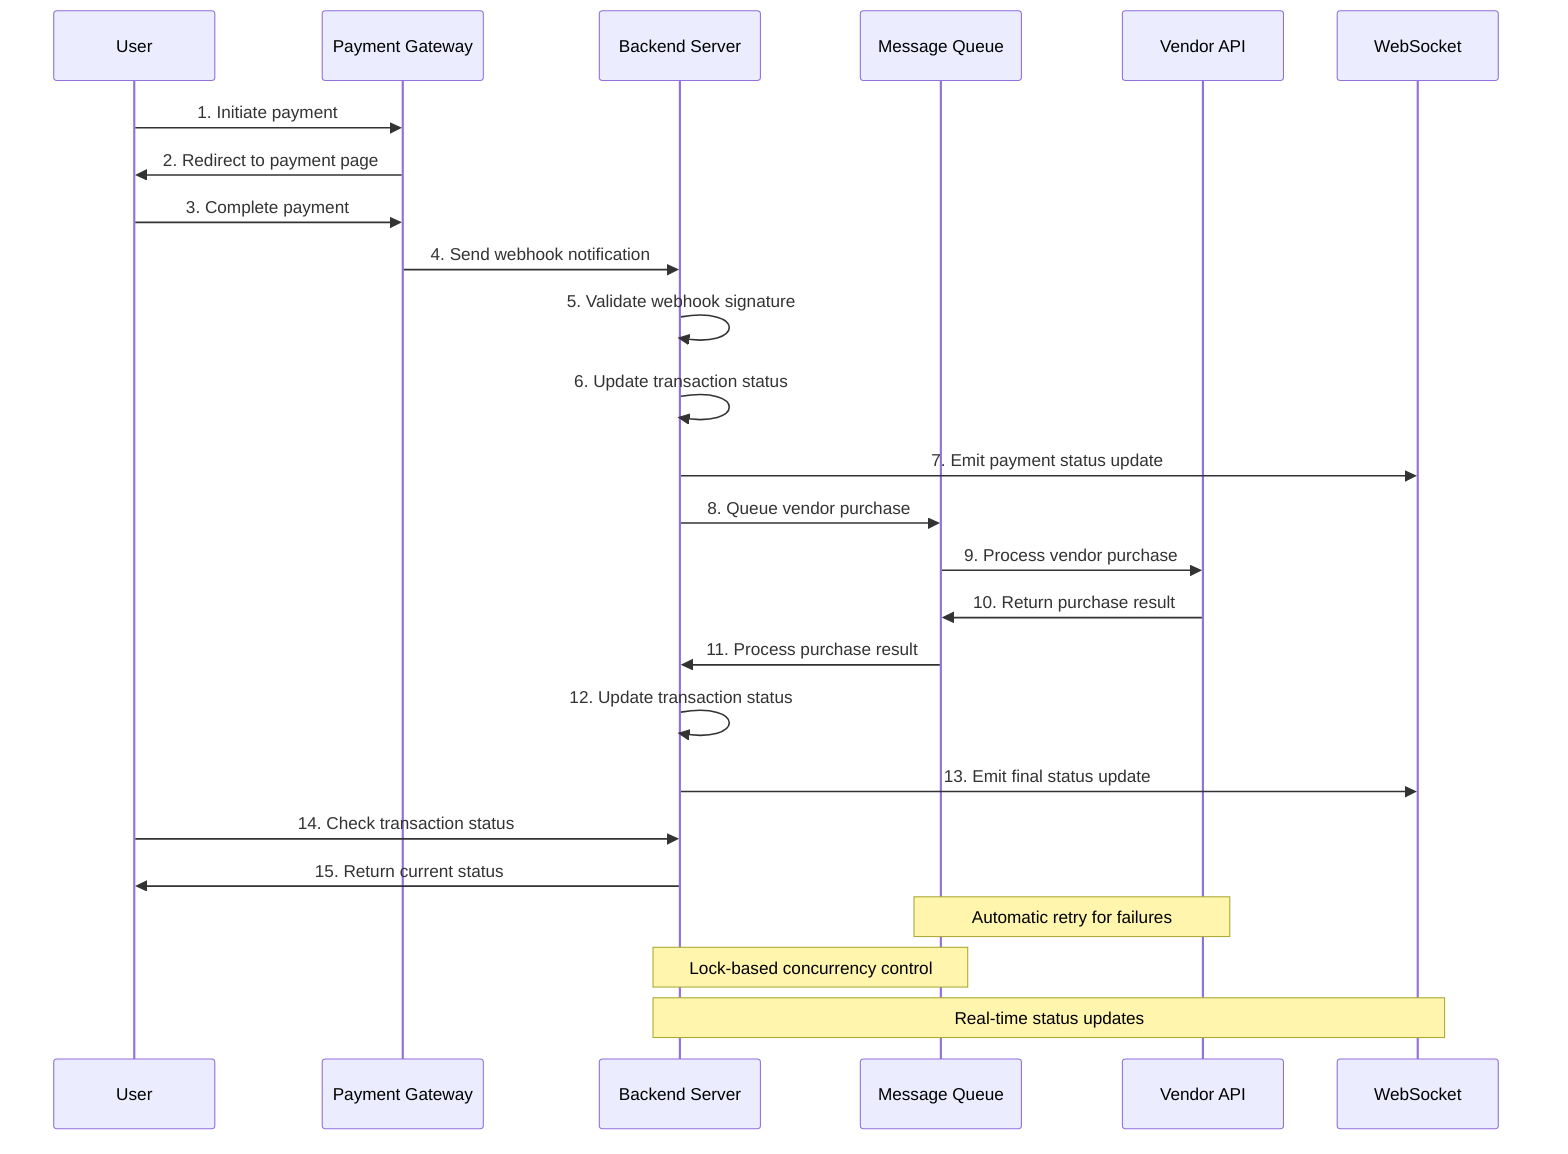 sequenceDiagram
    participant User
    participant Gateway as Payment Gateway
    participant Server as Backend Server
    participant Queue as Message Queue
    participant Vendor as Vendor API
    participant Socket as WebSocket

    User->>Gateway: 1. Initiate payment
    Gateway->>User: 2. Redirect to payment page
    User->>Gateway: 3. Complete payment
    Gateway->>Server: 4. Send webhook notification
    Server->>Server: 5. Validate webhook signature
    Server->>Server: 6. Update transaction status
    Server->>Socket: 7. Emit payment status update
    Server->>Queue: 8. Queue vendor purchase
    Queue->>Vendor: 9. Process vendor purchase
    Vendor->>Queue: 10. Return purchase result
    Queue->>Server: 11. Process purchase result
    Server->>Server: 12. Update transaction status
    Server->>Socket: 13. Emit final status update
    User->>Server: 14. Check transaction status
    Server->>User: 15. Return current status

    Note over Queue,Vendor: Automatic retry for failures
    Note over Server,Queue: Lock-based concurrency control
    Note over Server,Socket: Real-time status updates